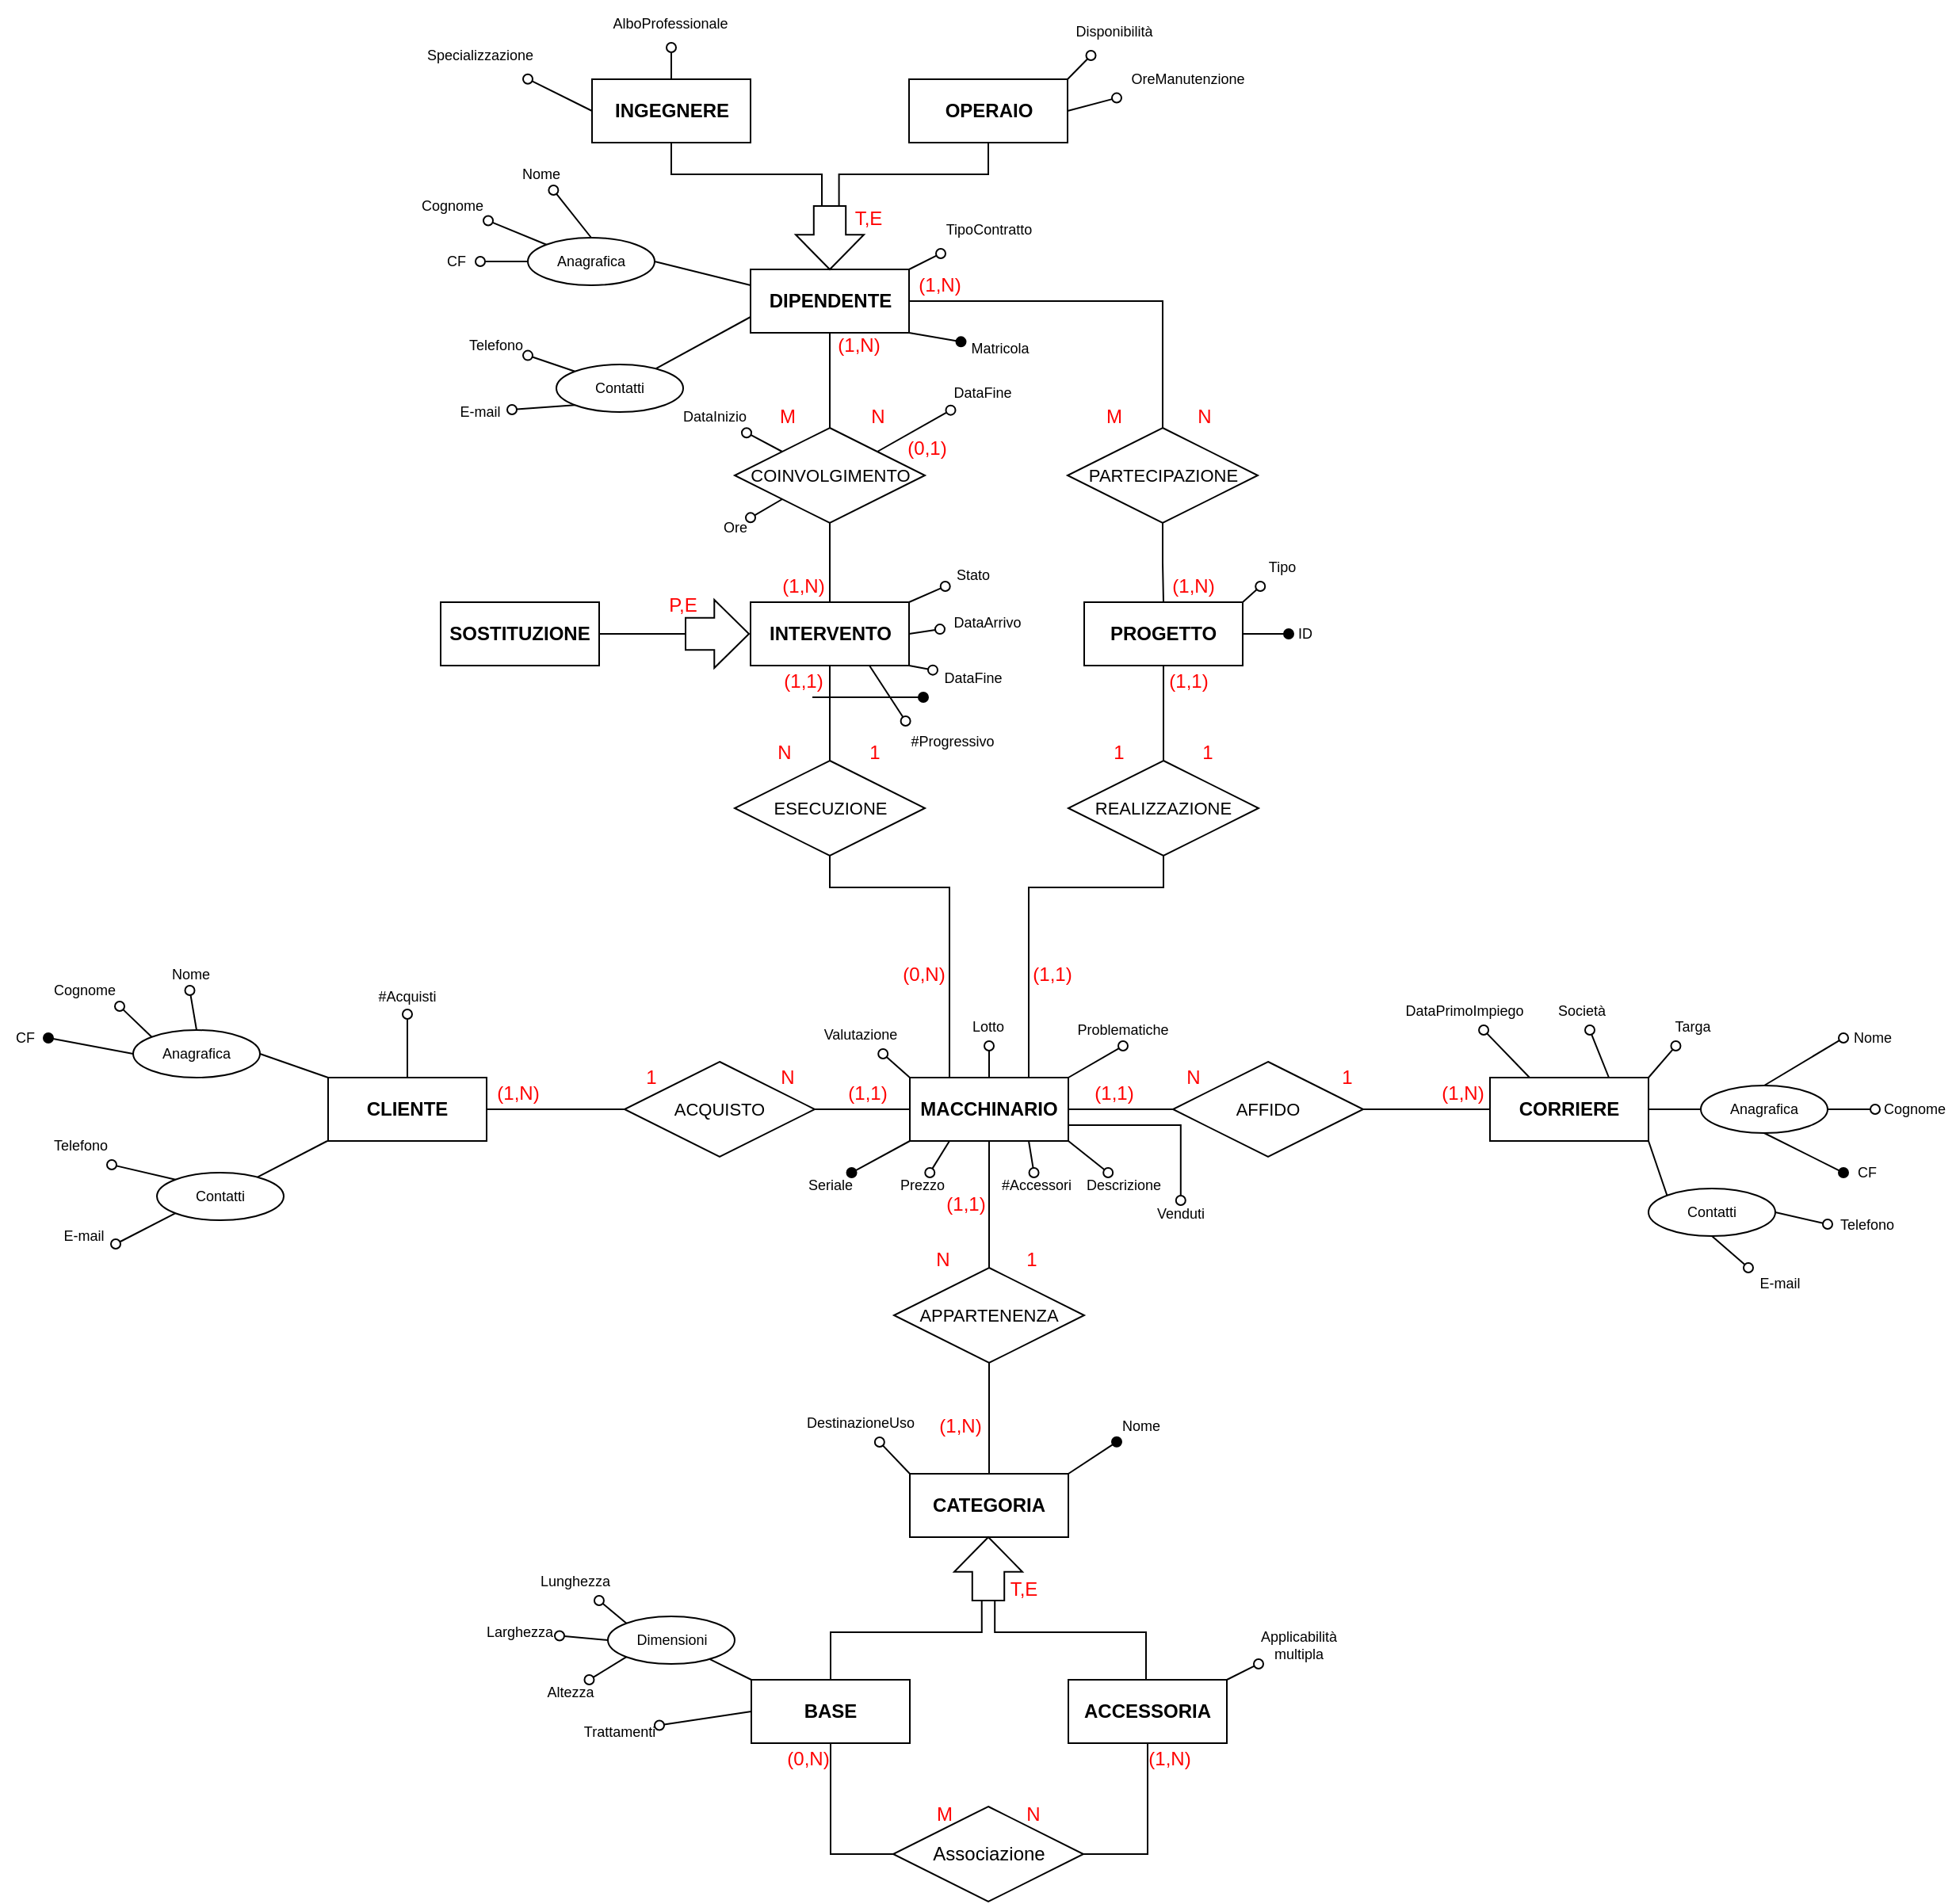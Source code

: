 <mxfile version="15.8.3" type="github"><diagram id="dsJ7s2vMgQMwFVYu8buw" name="Page-1"><mxGraphModel dx="981" dy="526" grid="1" gridSize="10" guides="1" tooltips="1" connect="1" arrows="1" fold="1" page="1" pageScale="1" pageWidth="827" pageHeight="1169" math="0" shadow="0"><root><mxCell id="0"/><mxCell id="1" parent="0"/><mxCell id="uWJtjKGiHwzr4gWqTYHl-3" style="edgeStyle=orthogonalEdgeStyle;rounded=0;orthogonalLoop=1;jettySize=auto;html=1;exitX=1;exitY=0.5;exitDx=0;exitDy=0;entryX=0;entryY=0.5;entryDx=0;entryDy=0;endArrow=none;endFill=0;" parent="1" source="gx2fqg2UMWbFpVax5CwM-1" target="gx2fqg2UMWbFpVax5CwM-11" edge="1"><mxGeometry relative="1" as="geometry"/></mxCell><mxCell id="jzE8oIi-crpwVp-MOxEN-11" style="rounded=0;orthogonalLoop=1;jettySize=auto;html=1;exitX=0.5;exitY=0;exitDx=0;exitDy=0;fontColor=#000000;endArrow=oval;endFill=0;" parent="1" source="gx2fqg2UMWbFpVax5CwM-1" target="jzE8oIi-crpwVp-MOxEN-12" edge="1"><mxGeometry relative="1" as="geometry"><mxPoint x="463.952" y="650" as="targetPoint"/></mxGeometry></mxCell><mxCell id="gx2fqg2UMWbFpVax5CwM-1" value="&lt;b&gt;CLIENTE&lt;/b&gt;" style="whiteSpace=wrap;html=1;align=center;fontColor=#000000;" parent="1" vertex="1"><mxGeometry x="414" y="690" width="100" height="40" as="geometry"/></mxCell><mxCell id="uWJtjKGiHwzr4gWqTYHl-6" style="edgeStyle=orthogonalEdgeStyle;rounded=0;orthogonalLoop=1;jettySize=auto;html=1;exitX=1;exitY=0.5;exitDx=0;exitDy=0;entryX=0;entryY=0.5;entryDx=0;entryDy=0;endArrow=none;endFill=0;" parent="1" source="gx2fqg2UMWbFpVax5CwM-2" target="gx2fqg2UMWbFpVax5CwM-18" edge="1"><mxGeometry relative="1" as="geometry"/></mxCell><mxCell id="uWJtjKGiHwzr4gWqTYHl-18" style="edgeStyle=orthogonalEdgeStyle;rounded=0;orthogonalLoop=1;jettySize=auto;html=1;exitX=0.25;exitY=0;exitDx=0;exitDy=0;entryX=0.5;entryY=1;entryDx=0;entryDy=0;endArrow=none;endFill=0;" parent="1" source="gx2fqg2UMWbFpVax5CwM-2" target="FtTrVJw0tq06EMOVsZJ_-155" edge="1"><mxGeometry relative="1" as="geometry"><Array as="points"><mxPoint x="806" y="570"/><mxPoint x="731" y="570"/></Array></mxGeometry></mxCell><mxCell id="uWJtjKGiHwzr4gWqTYHl-19" style="edgeStyle=orthogonalEdgeStyle;rounded=0;orthogonalLoop=1;jettySize=auto;html=1;exitX=0.75;exitY=0;exitDx=0;exitDy=0;entryX=0.5;entryY=1;entryDx=0;entryDy=0;endArrow=none;endFill=0;" parent="1" source="gx2fqg2UMWbFpVax5CwM-2" target="FtTrVJw0tq06EMOVsZJ_-159" edge="1"><mxGeometry relative="1" as="geometry"><Array as="points"><mxPoint x="856" y="570"/><mxPoint x="941" y="570"/></Array></mxGeometry></mxCell><mxCell id="uWJtjKGiHwzr4gWqTYHl-37" style="rounded=0;orthogonalLoop=1;jettySize=auto;html=1;exitX=1;exitY=0;exitDx=0;exitDy=0;fontSize=11;endArrow=oval;endFill=0;entryX=0.5;entryY=1;entryDx=0;entryDy=0;" parent="1" source="gx2fqg2UMWbFpVax5CwM-2" target="uWJtjKGiHwzr4gWqTYHl-38" edge="1"><mxGeometry relative="1" as="geometry"><mxPoint x="910" y="650" as="targetPoint"/></mxGeometry></mxCell><mxCell id="uWJtjKGiHwzr4gWqTYHl-89" style="edgeStyle=none;rounded=0;orthogonalLoop=1;jettySize=auto;html=1;exitX=0;exitY=0;exitDx=0;exitDy=0;fontSize=9;endArrow=oval;endFill=0;" parent="1" source="gx2fqg2UMWbFpVax5CwM-2" target="uWJtjKGiHwzr4gWqTYHl-90" edge="1"><mxGeometry relative="1" as="geometry"><mxPoint x="760" y="660" as="targetPoint"/></mxGeometry></mxCell><mxCell id="uWJtjKGiHwzr4gWqTYHl-91" style="edgeStyle=none;rounded=0;orthogonalLoop=1;jettySize=auto;html=1;exitX=0;exitY=1;exitDx=0;exitDy=0;fontSize=9;endArrow=oval;endFill=1;" parent="1" source="gx2fqg2UMWbFpVax5CwM-2" target="uWJtjKGiHwzr4gWqTYHl-92" edge="1"><mxGeometry relative="1" as="geometry"><mxPoint x="750" y="730" as="targetPoint"/></mxGeometry></mxCell><mxCell id="uWJtjKGiHwzr4gWqTYHl-93" style="edgeStyle=none;rounded=0;orthogonalLoop=1;jettySize=auto;html=1;exitX=0.25;exitY=1;exitDx=0;exitDy=0;fontSize=9;endArrow=oval;endFill=0;" parent="1" source="gx2fqg2UMWbFpVax5CwM-2" target="uWJtjKGiHwzr4gWqTYHl-94" edge="1"><mxGeometry relative="1" as="geometry"><mxPoint x="770" y="760" as="targetPoint"/></mxGeometry></mxCell><mxCell id="uWJtjKGiHwzr4gWqTYHl-95" style="edgeStyle=none;rounded=0;orthogonalLoop=1;jettySize=auto;html=1;exitX=0.75;exitY=1;exitDx=0;exitDy=0;fontSize=9;endArrow=oval;endFill=0;" parent="1" source="gx2fqg2UMWbFpVax5CwM-2" target="uWJtjKGiHwzr4gWqTYHl-96" edge="1"><mxGeometry relative="1" as="geometry"><mxPoint x="880" y="760" as="targetPoint"/></mxGeometry></mxCell><mxCell id="uWJtjKGiHwzr4gWqTYHl-97" style="edgeStyle=none;rounded=0;orthogonalLoop=1;jettySize=auto;html=1;exitX=1;exitY=1;exitDx=0;exitDy=0;fontSize=9;endArrow=oval;endFill=0;" parent="1" source="gx2fqg2UMWbFpVax5CwM-2" target="uWJtjKGiHwzr4gWqTYHl-98" edge="1"><mxGeometry relative="1" as="geometry"><mxPoint x="910" y="750" as="targetPoint"/></mxGeometry></mxCell><mxCell id="uWJtjKGiHwzr4gWqTYHl-115" style="edgeStyle=none;rounded=0;orthogonalLoop=1;jettySize=auto;html=1;exitX=0.5;exitY=0;exitDx=0;exitDy=0;fontSize=9;endArrow=oval;endFill=0;" parent="1" source="gx2fqg2UMWbFpVax5CwM-2" target="uWJtjKGiHwzr4gWqTYHl-116" edge="1"><mxGeometry relative="1" as="geometry"><mxPoint x="831.111" y="660" as="targetPoint"/></mxGeometry></mxCell><mxCell id="L8EaPlabEkE5flBV4axa-15" style="edgeStyle=orthogonalEdgeStyle;rounded=0;orthogonalLoop=1;jettySize=auto;html=1;exitX=1;exitY=0.75;exitDx=0;exitDy=0;endArrow=oval;endFill=0;" edge="1" parent="1" source="gx2fqg2UMWbFpVax5CwM-2" target="L8EaPlabEkE5flBV4axa-17"><mxGeometry relative="1" as="geometry"><mxPoint x="950" y="770" as="targetPoint"/></mxGeometry></mxCell><mxCell id="gx2fqg2UMWbFpVax5CwM-2" value="&lt;b&gt;MACCHINARIO&lt;/b&gt;" style="whiteSpace=wrap;html=1;align=center;" parent="1" vertex="1"><mxGeometry x="781" y="690" width="100" height="40" as="geometry"/></mxCell><mxCell id="uWJtjKGiHwzr4gWqTYHl-8" style="edgeStyle=orthogonalEdgeStyle;rounded=0;orthogonalLoop=1;jettySize=auto;html=1;exitX=0.5;exitY=0;exitDx=0;exitDy=0;entryX=0.5;entryY=1;entryDx=0;entryDy=0;endArrow=none;endFill=0;" parent="1" source="gx2fqg2UMWbFpVax5CwM-3" target="gx2fqg2UMWbFpVax5CwM-14" edge="1"><mxGeometry relative="1" as="geometry"/></mxCell><mxCell id="uWJtjKGiHwzr4gWqTYHl-99" style="edgeStyle=none;rounded=0;orthogonalLoop=1;jettySize=auto;html=1;exitX=1;exitY=0;exitDx=0;exitDy=0;fontSize=9;endArrow=oval;endFill=1;" parent="1" source="gx2fqg2UMWbFpVax5CwM-3" target="uWJtjKGiHwzr4gWqTYHl-100" edge="1"><mxGeometry relative="1" as="geometry"><mxPoint x="910" y="910" as="targetPoint"/></mxGeometry></mxCell><mxCell id="uWJtjKGiHwzr4gWqTYHl-101" style="edgeStyle=none;rounded=0;orthogonalLoop=1;jettySize=auto;html=1;exitX=0;exitY=0;exitDx=0;exitDy=0;fontSize=9;endArrow=oval;endFill=0;" parent="1" source="gx2fqg2UMWbFpVax5CwM-3" target="uWJtjKGiHwzr4gWqTYHl-102" edge="1"><mxGeometry relative="1" as="geometry"><mxPoint x="760" y="920" as="targetPoint"/></mxGeometry></mxCell><mxCell id="gx2fqg2UMWbFpVax5CwM-3" value="&lt;b&gt;CATEGORIA&lt;/b&gt;" style="whiteSpace=wrap;html=1;align=center;" parent="1" vertex="1"><mxGeometry x="781" y="940" width="100" height="40" as="geometry"/></mxCell><mxCell id="uWJtjKGiHwzr4gWqTYHl-85" style="edgeStyle=none;rounded=0;orthogonalLoop=1;jettySize=auto;html=1;exitX=1;exitY=0;exitDx=0;exitDy=0;fontSize=9;endArrow=oval;endFill=0;" parent="1" source="gx2fqg2UMWbFpVax5CwM-5" target="uWJtjKGiHwzr4gWqTYHl-86" edge="1"><mxGeometry relative="1" as="geometry"><mxPoint x="1020" y="380.0" as="targetPoint"/></mxGeometry></mxCell><mxCell id="uWJtjKGiHwzr4gWqTYHl-87" style="edgeStyle=none;rounded=0;orthogonalLoop=1;jettySize=auto;html=1;exitX=1;exitY=0.5;exitDx=0;exitDy=0;fontSize=9;endArrow=oval;endFill=1;" parent="1" source="gx2fqg2UMWbFpVax5CwM-5" target="uWJtjKGiHwzr4gWqTYHl-88" edge="1"><mxGeometry relative="1" as="geometry"><mxPoint x="1020" y="409.944" as="targetPoint"/></mxGeometry></mxCell><mxCell id="gx2fqg2UMWbFpVax5CwM-5" value="&lt;b&gt;PROGETTO&lt;/b&gt;" style="whiteSpace=wrap;html=1;align=center;" parent="1" vertex="1"><mxGeometry x="891" y="390" width="100" height="40" as="geometry"/></mxCell><mxCell id="uWJtjKGiHwzr4gWqTYHl-26" style="edgeStyle=orthogonalEdgeStyle;rounded=0;orthogonalLoop=1;jettySize=auto;html=1;exitX=0.5;exitY=1;exitDx=0;exitDy=0;entryX=0.5;entryY=0;entryDx=0;entryDy=0;endArrow=none;endFill=0;" parent="1" source="gx2fqg2UMWbFpVax5CwM-6" target="FtTrVJw0tq06EMOVsZJ_-156" edge="1"><mxGeometry relative="1" as="geometry"/></mxCell><mxCell id="uWJtjKGiHwzr4gWqTYHl-31" style="edgeStyle=orthogonalEdgeStyle;rounded=0;orthogonalLoop=1;jettySize=auto;html=1;exitX=1;exitY=0.5;exitDx=0;exitDy=0;endArrow=none;endFill=0;" parent="1" source="gx2fqg2UMWbFpVax5CwM-6" target="gx2fqg2UMWbFpVax5CwM-17" edge="1"><mxGeometry relative="1" as="geometry"/></mxCell><mxCell id="uWJtjKGiHwzr4gWqTYHl-49" style="edgeStyle=none;rounded=0;orthogonalLoop=1;jettySize=auto;html=1;exitX=0;exitY=0.25;exitDx=0;exitDy=0;fontSize=9;endArrow=none;endFill=0;entryX=1;entryY=0.5;entryDx=0;entryDy=0;" parent="1" source="gx2fqg2UMWbFpVax5CwM-6" target="uWJtjKGiHwzr4gWqTYHl-51" edge="1"><mxGeometry relative="1" as="geometry"><mxPoint x="670" y="189.944" as="targetPoint"/></mxGeometry></mxCell><mxCell id="uWJtjKGiHwzr4gWqTYHl-54" style="edgeStyle=none;rounded=0;orthogonalLoop=1;jettySize=auto;html=1;exitX=0;exitY=0.75;exitDx=0;exitDy=0;fontSize=9;endArrow=none;endFill=0;" parent="1" source="gx2fqg2UMWbFpVax5CwM-6" target="uWJtjKGiHwzr4gWqTYHl-55" edge="1"><mxGeometry relative="1" as="geometry"><mxPoint x="620" y="220" as="targetPoint"/></mxGeometry></mxCell><mxCell id="uWJtjKGiHwzr4gWqTYHl-66" style="edgeStyle=none;rounded=0;orthogonalLoop=1;jettySize=auto;html=1;exitX=1;exitY=0;exitDx=0;exitDy=0;fontSize=9;endArrow=oval;endFill=0;" parent="1" source="gx2fqg2UMWbFpVax5CwM-6" target="uWJtjKGiHwzr4gWqTYHl-67" edge="1"><mxGeometry relative="1" as="geometry"><mxPoint x="810" y="160" as="targetPoint"/></mxGeometry></mxCell><mxCell id="rHscnQnr_pqCsqy7i4I7-1" style="rounded=0;orthogonalLoop=1;jettySize=auto;html=1;exitX=1;exitY=1;exitDx=0;exitDy=0;endArrow=oval;endFill=1;" parent="1" source="gx2fqg2UMWbFpVax5CwM-6" edge="1"><mxGeometry relative="1" as="geometry"><mxPoint x="770.75" y="215" as="targetPoint"/></mxGeometry></mxCell><mxCell id="rHscnQnr_pqCsqy7i4I7-5" style="rounded=0;sketch=0;orthogonalLoop=1;jettySize=auto;html=1;exitX=1;exitY=1;exitDx=0;exitDy=0;fontSize=9;endArrow=oval;endFill=1;" parent="1" source="gx2fqg2UMWbFpVax5CwM-6" target="rHscnQnr_pqCsqy7i4I7-6" edge="1"><mxGeometry relative="1" as="geometry"><mxPoint x="800" y="230" as="targetPoint"/></mxGeometry></mxCell><mxCell id="gx2fqg2UMWbFpVax5CwM-6" value="&lt;b&gt;DIPENDENTE&lt;/b&gt;" style="whiteSpace=wrap;html=1;align=center;" parent="1" vertex="1"><mxGeometry x="680.5" y="180" width="100" height="40" as="geometry"/></mxCell><mxCell id="uWJtjKGiHwzr4gWqTYHl-28" style="edgeStyle=orthogonalEdgeStyle;rounded=0;orthogonalLoop=1;jettySize=auto;html=1;exitX=0.5;exitY=1;exitDx=0;exitDy=0;entryX=0.015;entryY=0.616;entryDx=0;entryDy=0;entryPerimeter=0;endArrow=none;endFill=0;" parent="1" source="gx2fqg2UMWbFpVax5CwM-7" target="uWJtjKGiHwzr4gWqTYHl-27" edge="1"><mxGeometry relative="1" as="geometry"/></mxCell><mxCell id="uWJtjKGiHwzr4gWqTYHl-45" style="edgeStyle=none;rounded=0;orthogonalLoop=1;jettySize=auto;html=1;exitX=0.5;exitY=0;exitDx=0;exitDy=0;fontSize=9;endArrow=oval;endFill=0;" parent="1" source="gx2fqg2UMWbFpVax5CwM-7" target="uWJtjKGiHwzr4gWqTYHl-46" edge="1"><mxGeometry relative="1" as="geometry"><mxPoint x="630.556" y="40" as="targetPoint"/></mxGeometry></mxCell><mxCell id="uWJtjKGiHwzr4gWqTYHl-47" style="edgeStyle=none;rounded=0;orthogonalLoop=1;jettySize=auto;html=1;exitX=0;exitY=0.5;exitDx=0;exitDy=0;fontSize=9;endArrow=oval;endFill=0;" parent="1" source="gx2fqg2UMWbFpVax5CwM-7" target="uWJtjKGiHwzr4gWqTYHl-48" edge="1"><mxGeometry relative="1" as="geometry"><mxPoint x="540" y="60" as="targetPoint"/></mxGeometry></mxCell><mxCell id="gx2fqg2UMWbFpVax5CwM-7" value="&lt;b&gt;INGEGNERE&lt;/b&gt;" style="whiteSpace=wrap;html=1;align=center;" parent="1" vertex="1"><mxGeometry x="580.5" y="60" width="100" height="40" as="geometry"/></mxCell><mxCell id="uWJtjKGiHwzr4gWqTYHl-29" style="edgeStyle=orthogonalEdgeStyle;rounded=0;orthogonalLoop=1;jettySize=auto;html=1;exitX=0.5;exitY=1;exitDx=0;exitDy=0;entryX=0.005;entryY=0.365;entryDx=0;entryDy=0;entryPerimeter=0;endArrow=none;endFill=0;" parent="1" source="gx2fqg2UMWbFpVax5CwM-8" target="uWJtjKGiHwzr4gWqTYHl-27" edge="1"><mxGeometry relative="1" as="geometry"/></mxCell><mxCell id="uWJtjKGiHwzr4gWqTYHl-39" style="edgeStyle=none;rounded=0;orthogonalLoop=1;jettySize=auto;html=1;exitX=1;exitY=0;exitDx=0;exitDy=0;fontSize=9;endArrow=oval;endFill=0;" parent="1" source="gx2fqg2UMWbFpVax5CwM-8" target="uWJtjKGiHwzr4gWqTYHl-40" edge="1"><mxGeometry relative="1" as="geometry"><mxPoint x="910" y="30" as="targetPoint"/></mxGeometry></mxCell><mxCell id="uWJtjKGiHwzr4gWqTYHl-41" style="edgeStyle=none;rounded=0;orthogonalLoop=1;jettySize=auto;html=1;exitX=1;exitY=0.5;exitDx=0;exitDy=0;fontSize=9;endArrow=oval;endFill=0;" parent="1" source="gx2fqg2UMWbFpVax5CwM-8" target="uWJtjKGiHwzr4gWqTYHl-44" edge="1"><mxGeometry relative="1" as="geometry"><mxPoint x="930" y="80" as="targetPoint"/></mxGeometry></mxCell><mxCell id="gx2fqg2UMWbFpVax5CwM-8" value="&lt;b&gt;OPERAIO&lt;/b&gt;" style="whiteSpace=wrap;html=1;align=center;" parent="1" vertex="1"><mxGeometry x="780.5" y="60" width="100" height="40" as="geometry"/></mxCell><mxCell id="uWJtjKGiHwzr4gWqTYHl-77" style="edgeStyle=none;rounded=0;orthogonalLoop=1;jettySize=auto;html=1;exitX=0.75;exitY=1;exitDx=0;exitDy=0;fontSize=9;endArrow=oval;endFill=0;entryX=0;entryY=0;entryDx=0;entryDy=0;" parent="1" source="gx2fqg2UMWbFpVax5CwM-9" target="uWJtjKGiHwzr4gWqTYHl-78" edge="1"><mxGeometry relative="1" as="geometry"><mxPoint x="770" y="460" as="targetPoint"/></mxGeometry></mxCell><mxCell id="uWJtjKGiHwzr4gWqTYHl-79" style="edgeStyle=none;rounded=0;orthogonalLoop=1;jettySize=auto;html=1;exitX=1;exitY=0;exitDx=0;exitDy=0;fontSize=9;endArrow=oval;endFill=0;" parent="1" source="gx2fqg2UMWbFpVax5CwM-9" target="uWJtjKGiHwzr4gWqTYHl-80" edge="1"><mxGeometry relative="1" as="geometry"><mxPoint x="820" y="380.0" as="targetPoint"/></mxGeometry></mxCell><mxCell id="uWJtjKGiHwzr4gWqTYHl-81" style="edgeStyle=none;rounded=0;orthogonalLoop=1;jettySize=auto;html=1;exitX=1;exitY=0.5;exitDx=0;exitDy=0;fontSize=9;endArrow=oval;endFill=0;" parent="1" source="gx2fqg2UMWbFpVax5CwM-9" target="uWJtjKGiHwzr4gWqTYHl-82" edge="1"><mxGeometry relative="1" as="geometry"><mxPoint x="800" y="409.944" as="targetPoint"/></mxGeometry></mxCell><mxCell id="uWJtjKGiHwzr4gWqTYHl-83" style="edgeStyle=none;rounded=0;orthogonalLoop=1;jettySize=auto;html=1;exitX=1;exitY=1;exitDx=0;exitDy=0;fontSize=9;endArrow=oval;endFill=0;" parent="1" source="gx2fqg2UMWbFpVax5CwM-9" target="uWJtjKGiHwzr4gWqTYHl-84" edge="1"><mxGeometry relative="1" as="geometry"><mxPoint x="800" y="440.0" as="targetPoint"/></mxGeometry></mxCell><mxCell id="gx2fqg2UMWbFpVax5CwM-9" value="&lt;b&gt;INTERVENTO&lt;/b&gt;" style="whiteSpace=wrap;html=1;align=center;" parent="1" vertex="1"><mxGeometry x="680.5" y="390" width="100" height="40" as="geometry"/></mxCell><mxCell id="jzE8oIi-crpwVp-MOxEN-13" style="edgeStyle=none;rounded=0;orthogonalLoop=1;jettySize=auto;html=1;exitX=0.25;exitY=0;exitDx=0;exitDy=0;fontSize=9;fontColor=#000000;endArrow=oval;endFill=0;" parent="1" source="gx2fqg2UMWbFpVax5CwM-10" target="jzE8oIi-crpwVp-MOxEN-31" edge="1"><mxGeometry relative="1" as="geometry"><mxPoint x="1171.944" y="650" as="targetPoint"/></mxGeometry></mxCell><mxCell id="jzE8oIi-crpwVp-MOxEN-14" style="edgeStyle=none;rounded=0;orthogonalLoop=1;jettySize=auto;html=1;exitX=0.75;exitY=0;exitDx=0;exitDy=0;fontSize=9;fontColor=#000000;endArrow=oval;endFill=0;" parent="1" source="gx2fqg2UMWbFpVax5CwM-10" target="jzE8oIi-crpwVp-MOxEN-32" edge="1"><mxGeometry relative="1" as="geometry"><mxPoint x="1240" y="660" as="targetPoint"/></mxGeometry></mxCell><mxCell id="jzE8oIi-crpwVp-MOxEN-15" style="edgeStyle=none;rounded=0;orthogonalLoop=1;jettySize=auto;html=1;exitX=1;exitY=0;exitDx=0;exitDy=0;fontSize=9;fontColor=#000000;endArrow=oval;endFill=0;" parent="1" source="gx2fqg2UMWbFpVax5CwM-10" target="jzE8oIi-crpwVp-MOxEN-33" edge="1"><mxGeometry relative="1" as="geometry"><mxPoint x="1280" y="670" as="targetPoint"/></mxGeometry></mxCell><mxCell id="gx2fqg2UMWbFpVax5CwM-10" value="&lt;b&gt;CORRIERE&lt;/b&gt;" style="whiteSpace=wrap;html=1;align=center;fontColor=#000000;" parent="1" vertex="1"><mxGeometry x="1147" y="690" width="100" height="40" as="geometry"/></mxCell><mxCell id="uWJtjKGiHwzr4gWqTYHl-4" style="edgeStyle=orthogonalEdgeStyle;rounded=0;orthogonalLoop=1;jettySize=auto;html=1;exitX=1;exitY=0.5;exitDx=0;exitDy=0;endArrow=none;endFill=0;" parent="1" source="gx2fqg2UMWbFpVax5CwM-11" target="gx2fqg2UMWbFpVax5CwM-2" edge="1"><mxGeometry relative="1" as="geometry"/></mxCell><mxCell id="gx2fqg2UMWbFpVax5CwM-11" value="&lt;font style=&quot;font-size: 11px&quot;&gt;ACQUISTO&lt;/font&gt;" style="shape=rhombus;perimeter=rhombusPerimeter;whiteSpace=wrap;html=1;align=center;" parent="1" vertex="1"><mxGeometry x="601" y="680" width="120" height="60" as="geometry"/></mxCell><mxCell id="uWJtjKGiHwzr4gWqTYHl-5" style="edgeStyle=orthogonalEdgeStyle;rounded=0;orthogonalLoop=1;jettySize=auto;html=1;exitX=0.5;exitY=0;exitDx=0;exitDy=0;entryX=0.5;entryY=1;entryDx=0;entryDy=0;endArrow=none;endFill=0;" parent="1" source="gx2fqg2UMWbFpVax5CwM-14" target="gx2fqg2UMWbFpVax5CwM-2" edge="1"><mxGeometry relative="1" as="geometry"/></mxCell><mxCell id="gx2fqg2UMWbFpVax5CwM-14" value="&lt;font style=&quot;font-size: 11px&quot;&gt;APPARTENENZA&lt;/font&gt;" style="shape=rhombus;perimeter=rhombusPerimeter;whiteSpace=wrap;html=1;align=center;" parent="1" vertex="1"><mxGeometry x="771" y="810" width="120" height="60" as="geometry"/></mxCell><mxCell id="uWJtjKGiHwzr4gWqTYHl-30" style="edgeStyle=orthogonalEdgeStyle;rounded=0;orthogonalLoop=1;jettySize=auto;html=1;exitX=0.5;exitY=1;exitDx=0;exitDy=0;entryX=0.5;entryY=0;entryDx=0;entryDy=0;endArrow=none;endFill=0;" parent="1" source="gx2fqg2UMWbFpVax5CwM-17" target="gx2fqg2UMWbFpVax5CwM-5" edge="1"><mxGeometry relative="1" as="geometry"/></mxCell><mxCell id="gx2fqg2UMWbFpVax5CwM-17" value="&lt;font style=&quot;font-size: 11px&quot;&gt;PARTECIPAZIONE&lt;/font&gt;" style="shape=rhombus;perimeter=rhombusPerimeter;whiteSpace=wrap;html=1;align=center;" parent="1" vertex="1"><mxGeometry x="880.5" y="280" width="120" height="60" as="geometry"/></mxCell><mxCell id="uWJtjKGiHwzr4gWqTYHl-7" style="edgeStyle=orthogonalEdgeStyle;rounded=0;orthogonalLoop=1;jettySize=auto;html=1;exitX=1;exitY=0.5;exitDx=0;exitDy=0;entryX=0;entryY=0.5;entryDx=0;entryDy=0;endArrow=none;endFill=0;fontColor=#000000;" parent="1" source="gx2fqg2UMWbFpVax5CwM-18" target="gx2fqg2UMWbFpVax5CwM-10" edge="1"><mxGeometry relative="1" as="geometry"/></mxCell><mxCell id="gx2fqg2UMWbFpVax5CwM-18" value="&lt;font style=&quot;font-size: 11px&quot;&gt;AFFIDO&lt;/font&gt;" style="shape=rhombus;perimeter=rhombusPerimeter;whiteSpace=wrap;html=1;align=center;" parent="1" vertex="1"><mxGeometry x="947" y="680" width="120" height="60" as="geometry"/></mxCell><mxCell id="uWJtjKGiHwzr4gWqTYHl-20" style="edgeStyle=orthogonalEdgeStyle;rounded=0;orthogonalLoop=1;jettySize=auto;html=1;exitX=0.5;exitY=0;exitDx=0;exitDy=0;entryX=0.5;entryY=1;entryDx=0;entryDy=0;endArrow=none;endFill=0;" parent="1" source="FtTrVJw0tq06EMOVsZJ_-155" target="gx2fqg2UMWbFpVax5CwM-9" edge="1"><mxGeometry relative="1" as="geometry"/></mxCell><mxCell id="FtTrVJw0tq06EMOVsZJ_-155" value="&lt;font style=&quot;font-size: 11px&quot;&gt;ESECUZIONE&lt;/font&gt;" style="shape=rhombus;perimeter=rhombusPerimeter;whiteSpace=wrap;html=1;align=center;" parent="1" vertex="1"><mxGeometry x="670.5" y="490" width="120" height="60" as="geometry"/></mxCell><mxCell id="uWJtjKGiHwzr4gWqTYHl-25" style="edgeStyle=orthogonalEdgeStyle;rounded=0;orthogonalLoop=1;jettySize=auto;html=1;exitX=0.5;exitY=1;exitDx=0;exitDy=0;entryX=0.5;entryY=0;entryDx=0;entryDy=0;endArrow=none;endFill=0;" parent="1" source="FtTrVJw0tq06EMOVsZJ_-156" target="gx2fqg2UMWbFpVax5CwM-9" edge="1"><mxGeometry relative="1" as="geometry"/></mxCell><mxCell id="uWJtjKGiHwzr4gWqTYHl-71" style="edgeStyle=none;rounded=0;orthogonalLoop=1;jettySize=auto;html=1;exitX=0;exitY=0;exitDx=0;exitDy=0;fontSize=9;endArrow=oval;endFill=0;" parent="1" source="FtTrVJw0tq06EMOVsZJ_-156" target="uWJtjKGiHwzr4gWqTYHl-72" edge="1"><mxGeometry relative="1" as="geometry"><mxPoint x="690" y="270" as="targetPoint"/></mxGeometry></mxCell><mxCell id="uWJtjKGiHwzr4gWqTYHl-73" style="edgeStyle=none;rounded=0;orthogonalLoop=1;jettySize=auto;html=1;exitX=1;exitY=0;exitDx=0;exitDy=0;fontSize=9;endArrow=oval;endFill=0;" parent="1" source="FtTrVJw0tq06EMOVsZJ_-156" target="uWJtjKGiHwzr4gWqTYHl-74" edge="1"><mxGeometry relative="1" as="geometry"><mxPoint x="770" y="270" as="targetPoint"/></mxGeometry></mxCell><mxCell id="uWJtjKGiHwzr4gWqTYHl-75" style="edgeStyle=none;rounded=0;orthogonalLoop=1;jettySize=auto;html=1;exitX=0;exitY=1;exitDx=0;exitDy=0;fontSize=9;endArrow=oval;endFill=0;" parent="1" source="FtTrVJw0tq06EMOVsZJ_-156" target="uWJtjKGiHwzr4gWqTYHl-76" edge="1"><mxGeometry relative="1" as="geometry"><mxPoint x="680" y="350" as="targetPoint"/></mxGeometry></mxCell><mxCell id="FtTrVJw0tq06EMOVsZJ_-156" value="&lt;font style=&quot;font-size: 11px&quot;&gt;COINVOLGIMENTO&lt;/font&gt;" style="shape=rhombus;perimeter=rhombusPerimeter;whiteSpace=wrap;html=1;align=center;" parent="1" vertex="1"><mxGeometry x="670.5" y="280" width="120" height="60" as="geometry"/></mxCell><mxCell id="L8EaPlabEkE5flBV4axa-14" style="edgeStyle=orthogonalEdgeStyle;rounded=0;orthogonalLoop=1;jettySize=auto;html=1;exitX=1;exitY=0.5;exitDx=0;exitDy=0;entryX=0;entryY=0.5;entryDx=0;entryDy=0;entryPerimeter=0;endArrow=none;endFill=0;" edge="1" parent="1" source="FtTrVJw0tq06EMOVsZJ_-158" target="uWJtjKGiHwzr4gWqTYHl-22"><mxGeometry relative="1" as="geometry"/></mxCell><mxCell id="FtTrVJw0tq06EMOVsZJ_-158" value="&lt;b&gt;SOSTITUZIONE&lt;/b&gt;" style="whiteSpace=wrap;html=1;align=center;" parent="1" vertex="1"><mxGeometry x="485" y="390.01" width="100" height="40" as="geometry"/></mxCell><mxCell id="uWJtjKGiHwzr4gWqTYHl-21" style="edgeStyle=orthogonalEdgeStyle;rounded=0;orthogonalLoop=1;jettySize=auto;html=1;exitX=0.5;exitY=0;exitDx=0;exitDy=0;entryX=0.5;entryY=1;entryDx=0;entryDy=0;endArrow=none;endFill=0;" parent="1" source="FtTrVJw0tq06EMOVsZJ_-159" target="gx2fqg2UMWbFpVax5CwM-5" edge="1"><mxGeometry relative="1" as="geometry"/></mxCell><mxCell id="FtTrVJw0tq06EMOVsZJ_-159" value="&lt;font style=&quot;font-size: 11px&quot;&gt;REALIZZAZIONE&lt;/font&gt;" style="shape=rhombus;perimeter=rhombusPerimeter;whiteSpace=wrap;html=1;align=center;" parent="1" vertex="1"><mxGeometry x="881" y="490" width="120" height="60" as="geometry"/></mxCell><mxCell id="uWJtjKGiHwzr4gWqTYHl-32" style="edgeStyle=orthogonalEdgeStyle;rounded=0;orthogonalLoop=1;jettySize=auto;html=1;exitX=0.5;exitY=0;exitDx=0;exitDy=0;entryX=-0.003;entryY=0.404;entryDx=0;entryDy=0;entryPerimeter=0;endArrow=none;endFill=0;" parent="1" edge="1"><mxGeometry relative="1" as="geometry"><mxPoint x="731" y="1070" as="sourcePoint"/><mxPoint x="826.372" y="1020.12" as="targetPoint"/><Array as="points"><mxPoint x="731" y="1040"/><mxPoint x="826" y="1040"/></Array></mxGeometry></mxCell><mxCell id="uWJtjKGiHwzr4gWqTYHl-103" style="edgeStyle=none;rounded=0;orthogonalLoop=1;jettySize=auto;html=1;exitX=0;exitY=0;exitDx=0;exitDy=0;fontSize=9;endArrow=none;endFill=0;" parent="1" source="FtTrVJw0tq06EMOVsZJ_-160" target="uWJtjKGiHwzr4gWqTYHl-104" edge="1"><mxGeometry relative="1" as="geometry"><mxPoint x="650" y="1050" as="targetPoint"/></mxGeometry></mxCell><mxCell id="uWJtjKGiHwzr4gWqTYHl-111" style="edgeStyle=none;rounded=0;orthogonalLoop=1;jettySize=auto;html=1;exitX=0;exitY=0.5;exitDx=0;exitDy=0;fontSize=9;endArrow=oval;endFill=0;" parent="1" source="FtTrVJw0tq06EMOVsZJ_-160" target="uWJtjKGiHwzr4gWqTYHl-112" edge="1"><mxGeometry relative="1" as="geometry"><mxPoint x="630" y="1110" as="targetPoint"/></mxGeometry></mxCell><mxCell id="L8EaPlabEkE5flBV4axa-6" style="edgeStyle=orthogonalEdgeStyle;rounded=0;orthogonalLoop=1;jettySize=auto;html=1;exitX=0.5;exitY=1;exitDx=0;exitDy=0;endArrow=none;endFill=0;entryX=0;entryY=0.5;entryDx=0;entryDy=0;" edge="1" parent="1" source="FtTrVJw0tq06EMOVsZJ_-160" target="L8EaPlabEkE5flBV4axa-4"><mxGeometry relative="1" as="geometry"><mxPoint x="731.286" y="1190" as="targetPoint"/></mxGeometry></mxCell><mxCell id="FtTrVJw0tq06EMOVsZJ_-160" value="&lt;b&gt;BASE&lt;/b&gt;" style="whiteSpace=wrap;html=1;align=center;" parent="1" vertex="1"><mxGeometry x="681" y="1070" width="100" height="40" as="geometry"/></mxCell><mxCell id="uWJtjKGiHwzr4gWqTYHl-33" style="edgeStyle=orthogonalEdgeStyle;rounded=0;orthogonalLoop=1;jettySize=auto;html=1;exitX=0.5;exitY=0;exitDx=0;exitDy=0;entryX=0.022;entryY=0.619;entryDx=0;entryDy=0;entryPerimeter=0;endArrow=none;endFill=0;" parent="1" edge="1"><mxGeometry relative="1" as="geometry"><mxPoint x="930" y="1070" as="sourcePoint"/><mxPoint x="834.617" y="1019.12" as="targetPoint"/><Array as="points"><mxPoint x="930" y="1040"/><mxPoint x="835" y="1040"/></Array></mxGeometry></mxCell><mxCell id="uWJtjKGiHwzr4gWqTYHl-113" style="edgeStyle=none;rounded=0;orthogonalLoop=1;jettySize=auto;html=1;exitX=1;exitY=0;exitDx=0;exitDy=0;fontSize=9;endArrow=oval;endFill=0;" parent="1" source="FtTrVJw0tq06EMOVsZJ_-161" target="uWJtjKGiHwzr4gWqTYHl-114" edge="1"><mxGeometry relative="1" as="geometry"><mxPoint x="1010" y="1050" as="targetPoint"/></mxGeometry></mxCell><mxCell id="FtTrVJw0tq06EMOVsZJ_-161" value="&lt;b&gt;ACCESSORIA&lt;/b&gt;" style="whiteSpace=wrap;html=1;align=center;" parent="1" vertex="1"><mxGeometry x="881" y="1070" width="100" height="40" as="geometry"/></mxCell><mxCell id="uWJtjKGiHwzr4gWqTYHl-10" value="" style="html=1;shadow=0;dashed=0;align=center;verticalAlign=middle;shape=mxgraph.arrows2.arrow;dy=0.53;dx=21.86;direction=north;notch=0;gradientColor=#ffffff;" parent="1" vertex="1"><mxGeometry x="809" y="980" width="43" height="40" as="geometry"/></mxCell><mxCell id="uWJtjKGiHwzr4gWqTYHl-22" value="" style="html=1;shadow=0;dashed=0;align=center;verticalAlign=middle;shape=mxgraph.arrows2.arrow;dy=0.53;dx=21.86;direction=north;notch=0;rotation=90;gradientColor=#FFFFFF;sketch=0;strokeOpacity=100;" parent="1" vertex="1"><mxGeometry x="638" y="390" width="43" height="40" as="geometry"/></mxCell><mxCell id="uWJtjKGiHwzr4gWqTYHl-27" value="" style="html=1;shadow=0;dashed=0;align=center;verticalAlign=middle;shape=mxgraph.arrows2.arrow;dy=0.53;dx=21.86;direction=north;notch=0;gradientColor=#ffffff;rotation=-180;" parent="1" vertex="1"><mxGeometry x="709" y="140" width="43" height="40" as="geometry"/></mxCell><mxCell id="uWJtjKGiHwzr4gWqTYHl-38" value="Problematiche" style="text;html=1;strokeColor=none;fillColor=none;align=center;verticalAlign=middle;whiteSpace=wrap;rounded=0;fontSize=9;" parent="1" vertex="1"><mxGeometry x="890" y="650" width="51" height="20" as="geometry"/></mxCell><mxCell id="uWJtjKGiHwzr4gWqTYHl-40" value="Disponibilità" style="text;html=1;strokeColor=none;fillColor=none;align=center;verticalAlign=middle;whiteSpace=wrap;rounded=0;fontSize=9;" parent="1" vertex="1"><mxGeometry x="880" y="15" width="60" height="30" as="geometry"/></mxCell><mxCell id="uWJtjKGiHwzr4gWqTYHl-44" value="OreManutenzione" style="text;html=1;strokeColor=none;fillColor=none;align=center;verticalAlign=middle;whiteSpace=wrap;rounded=0;fontSize=9;" parent="1" vertex="1"><mxGeometry x="911.5" y="45" width="89" height="30" as="geometry"/></mxCell><mxCell id="uWJtjKGiHwzr4gWqTYHl-46" value="AlboProfessionale" style="text;html=1;strokeColor=none;fillColor=none;align=center;verticalAlign=middle;whiteSpace=wrap;rounded=0;fontSize=9;" parent="1" vertex="1"><mxGeometry x="600.496" y="10" width="60" height="30" as="geometry"/></mxCell><mxCell id="uWJtjKGiHwzr4gWqTYHl-48" value="Specializzazione" style="text;html=1;strokeColor=none;fillColor=none;align=center;verticalAlign=middle;whiteSpace=wrap;rounded=0;fontSize=9;" parent="1" vertex="1"><mxGeometry x="480" y="30" width="60" height="30" as="geometry"/></mxCell><mxCell id="uWJtjKGiHwzr4gWqTYHl-56" style="edgeStyle=none;rounded=0;orthogonalLoop=1;jettySize=auto;html=1;exitX=0.5;exitY=0;exitDx=0;exitDy=0;fontSize=9;endArrow=oval;endFill=0;" parent="1" source="uWJtjKGiHwzr4gWqTYHl-51" target="uWJtjKGiHwzr4gWqTYHl-61" edge="1"><mxGeometry relative="1" as="geometry"><mxPoint x="580" y="140" as="targetPoint"/></mxGeometry></mxCell><mxCell id="uWJtjKGiHwzr4gWqTYHl-57" style="edgeStyle=none;rounded=0;orthogonalLoop=1;jettySize=auto;html=1;exitX=0;exitY=0;exitDx=0;exitDy=0;fontSize=9;endArrow=oval;endFill=0;" parent="1" source="uWJtjKGiHwzr4gWqTYHl-51" target="uWJtjKGiHwzr4gWqTYHl-62" edge="1"><mxGeometry relative="1" as="geometry"><mxPoint x="540" y="150" as="targetPoint"/></mxGeometry></mxCell><mxCell id="uWJtjKGiHwzr4gWqTYHl-58" style="edgeStyle=none;rounded=0;orthogonalLoop=1;jettySize=auto;html=1;exitX=0;exitY=0.5;exitDx=0;exitDy=0;fontSize=9;endArrow=oval;endFill=0;" parent="1" source="uWJtjKGiHwzr4gWqTYHl-51" target="uWJtjKGiHwzr4gWqTYHl-63" edge="1"><mxGeometry relative="1" as="geometry"><mxPoint x="520" y="180" as="targetPoint"/></mxGeometry></mxCell><mxCell id="uWJtjKGiHwzr4gWqTYHl-51" value="Anagrafica" style="ellipse;whiteSpace=wrap;html=1;align=center;fontSize=9;gradientColor=#ffffff;fillColor=none;" parent="1" vertex="1"><mxGeometry x="540" y="160" width="80" height="30" as="geometry"/></mxCell><mxCell id="uWJtjKGiHwzr4gWqTYHl-59" style="edgeStyle=none;rounded=0;orthogonalLoop=1;jettySize=auto;html=1;exitX=0;exitY=0;exitDx=0;exitDy=0;fontSize=9;endArrow=oval;endFill=0;" parent="1" source="uWJtjKGiHwzr4gWqTYHl-55" target="uWJtjKGiHwzr4gWqTYHl-64" edge="1"><mxGeometry relative="1" as="geometry"><mxPoint x="550" y="230" as="targetPoint"/></mxGeometry></mxCell><mxCell id="uWJtjKGiHwzr4gWqTYHl-60" style="edgeStyle=none;rounded=0;orthogonalLoop=1;jettySize=auto;html=1;exitX=0;exitY=1;exitDx=0;exitDy=0;fontSize=9;endArrow=oval;endFill=0;" parent="1" source="uWJtjKGiHwzr4gWqTYHl-55" target="uWJtjKGiHwzr4gWqTYHl-65" edge="1"><mxGeometry relative="1" as="geometry"><mxPoint x="550" y="280" as="targetPoint"/></mxGeometry></mxCell><mxCell id="uWJtjKGiHwzr4gWqTYHl-55" value="Contatti" style="ellipse;whiteSpace=wrap;html=1;align=center;fontSize=9;fillColor=none;gradientColor=#ffffff;" parent="1" vertex="1"><mxGeometry x="558" y="240" width="80" height="30" as="geometry"/></mxCell><mxCell id="uWJtjKGiHwzr4gWqTYHl-61" value="Nome" style="text;html=1;strokeColor=none;fillColor=none;align=center;verticalAlign=middle;whiteSpace=wrap;rounded=0;fontSize=9;" parent="1" vertex="1"><mxGeometry x="530" y="110" width="36.5" height="20" as="geometry"/></mxCell><mxCell id="uWJtjKGiHwzr4gWqTYHl-62" value="Cognome" style="text;html=1;strokeColor=none;fillColor=none;align=center;verticalAlign=middle;whiteSpace=wrap;rounded=0;fontSize=9;" parent="1" vertex="1"><mxGeometry x="470" y="130" width="45" height="20" as="geometry"/></mxCell><mxCell id="uWJtjKGiHwzr4gWqTYHl-63" value="CF" style="text;html=1;strokeColor=none;fillColor=none;align=center;verticalAlign=middle;whiteSpace=wrap;rounded=0;fontSize=9;" parent="1" vertex="1"><mxGeometry x="480" y="165" width="30" height="20" as="geometry"/></mxCell><mxCell id="uWJtjKGiHwzr4gWqTYHl-64" value="Telefono" style="text;html=1;strokeColor=none;fillColor=none;align=center;verticalAlign=middle;whiteSpace=wrap;rounded=0;fontSize=9;" parent="1" vertex="1"><mxGeometry x="500" y="215" width="40" height="25" as="geometry"/></mxCell><mxCell id="uWJtjKGiHwzr4gWqTYHl-65" value="E-mail" style="text;html=1;strokeColor=none;fillColor=none;align=center;verticalAlign=middle;whiteSpace=wrap;rounded=0;fontSize=9;" parent="1" vertex="1"><mxGeometry x="490" y="260" width="40" height="20" as="geometry"/></mxCell><mxCell id="uWJtjKGiHwzr4gWqTYHl-67" value="TipoContratto" style="text;html=1;strokeColor=none;fillColor=none;align=center;verticalAlign=middle;whiteSpace=wrap;rounded=0;fontSize=9;" parent="1" vertex="1"><mxGeometry x="800.5" y="140" width="60" height="30" as="geometry"/></mxCell><mxCell id="uWJtjKGiHwzr4gWqTYHl-68" style="edgeStyle=none;rounded=0;orthogonalLoop=1;jettySize=auto;html=1;exitX=0;exitY=1;exitDx=0;exitDy=0;fontSize=9;endArrow=oval;endFill=0;" parent="1" source="FtTrVJw0tq06EMOVsZJ_-156" target="FtTrVJw0tq06EMOVsZJ_-156" edge="1"><mxGeometry relative="1" as="geometry"/></mxCell><mxCell id="uWJtjKGiHwzr4gWqTYHl-70" style="edgeStyle=none;rounded=0;orthogonalLoop=1;jettySize=auto;html=1;exitX=0;exitY=0;exitDx=0;exitDy=0;fontSize=9;endArrow=oval;endFill=0;" parent="1" source="FtTrVJw0tq06EMOVsZJ_-156" target="FtTrVJw0tq06EMOVsZJ_-156" edge="1"><mxGeometry relative="1" as="geometry"/></mxCell><mxCell id="uWJtjKGiHwzr4gWqTYHl-72" value="DataInizio" style="text;html=1;strokeColor=none;fillColor=none;align=center;verticalAlign=middle;whiteSpace=wrap;rounded=0;fontSize=9;" parent="1" vertex="1"><mxGeometry x="638" y="260" width="40" height="25" as="geometry"/></mxCell><mxCell id="uWJtjKGiHwzr4gWqTYHl-74" value="DataFine" style="text;html=1;strokeColor=none;fillColor=none;align=center;verticalAlign=middle;whiteSpace=wrap;rounded=0;fontSize=9;" parent="1" vertex="1"><mxGeometry x="806.75" y="245" width="40" height="25" as="geometry"/></mxCell><mxCell id="uWJtjKGiHwzr4gWqTYHl-76" value="Ore" style="text;html=1;strokeColor=none;fillColor=none;align=center;verticalAlign=middle;whiteSpace=wrap;rounded=0;fontSize=9;" parent="1" vertex="1"><mxGeometry x="660.5" y="335" width="20" height="15" as="geometry"/></mxCell><mxCell id="uWJtjKGiHwzr4gWqTYHl-78" value="#Progressivo" style="text;html=1;strokeColor=none;fillColor=none;align=center;verticalAlign=middle;whiteSpace=wrap;rounded=0;fontSize=9;" parent="1" vertex="1"><mxGeometry x="778.31" y="465" width="60" height="25" as="geometry"/></mxCell><mxCell id="uWJtjKGiHwzr4gWqTYHl-80" value="Stato" style="text;html=1;strokeColor=none;fillColor=none;align=center;verticalAlign=middle;whiteSpace=wrap;rounded=0;fontSize=9;" parent="1" vertex="1"><mxGeometry x="800.5" y="365" width="40" height="15" as="geometry"/></mxCell><mxCell id="uWJtjKGiHwzr4gWqTYHl-82" value="DataArrivo" style="text;html=1;strokeColor=none;fillColor=none;align=center;verticalAlign=middle;whiteSpace=wrap;rounded=0;fontSize=9;" parent="1" vertex="1"><mxGeometry x="800" y="395" width="60" height="15" as="geometry"/></mxCell><mxCell id="uWJtjKGiHwzr4gWqTYHl-84" value="DataFine" style="text;html=1;strokeColor=none;fillColor=none;align=center;verticalAlign=middle;whiteSpace=wrap;rounded=0;fontSize=9;" parent="1" vertex="1"><mxGeometry x="795.5" y="430" width="50" height="15" as="geometry"/></mxCell><mxCell id="uWJtjKGiHwzr4gWqTYHl-86" value="Tipo" style="text;html=1;strokeColor=none;fillColor=none;align=center;verticalAlign=middle;whiteSpace=wrap;rounded=0;fontSize=9;" parent="1" vertex="1"><mxGeometry x="1001" y="355" width="30" height="25" as="geometry"/></mxCell><mxCell id="uWJtjKGiHwzr4gWqTYHl-88" value="ID" style="text;html=1;strokeColor=none;fillColor=none;align=center;verticalAlign=middle;whiteSpace=wrap;rounded=0;fontSize=9;" parent="1" vertex="1"><mxGeometry x="1020" y="399.99" width="21" height="20.03" as="geometry"/></mxCell><mxCell id="uWJtjKGiHwzr4gWqTYHl-90" value="Valutazione" style="text;html=1;strokeColor=none;fillColor=none;align=center;verticalAlign=middle;whiteSpace=wrap;rounded=0;fontSize=9;" parent="1" vertex="1"><mxGeometry x="730" y="650" width="40" height="25" as="geometry"/></mxCell><mxCell id="uWJtjKGiHwzr4gWqTYHl-92" value="Seriale" style="text;html=1;strokeColor=none;fillColor=none;align=center;verticalAlign=middle;whiteSpace=wrap;rounded=0;fontSize=9;" parent="1" vertex="1"><mxGeometry x="705.5" y="750" width="50" height="15" as="geometry"/></mxCell><mxCell id="uWJtjKGiHwzr4gWqTYHl-94" value="Prezzo" style="text;html=1;strokeColor=none;fillColor=none;align=center;verticalAlign=middle;whiteSpace=wrap;rounded=0;fontSize=9;" parent="1" vertex="1"><mxGeometry x="769" y="750" width="40" height="15" as="geometry"/></mxCell><mxCell id="uWJtjKGiHwzr4gWqTYHl-96" value="#Accessori" style="text;html=1;strokeColor=none;fillColor=none;align=center;verticalAlign=middle;whiteSpace=wrap;rounded=0;fontSize=9;" parent="1" vertex="1"><mxGeometry x="845.5" y="750" width="30" height="15" as="geometry"/></mxCell><mxCell id="uWJtjKGiHwzr4gWqTYHl-98" value="Descrizione" style="text;html=1;strokeColor=none;fillColor=none;align=center;verticalAlign=middle;whiteSpace=wrap;rounded=0;fontSize=9;" parent="1" vertex="1"><mxGeometry x="895.5" y="750" width="40" height="15" as="geometry"/></mxCell><mxCell id="uWJtjKGiHwzr4gWqTYHl-100" value="Nome" style="text;html=1;strokeColor=none;fillColor=none;align=center;verticalAlign=middle;whiteSpace=wrap;rounded=0;fontSize=9;" parent="1" vertex="1"><mxGeometry x="911.5" y="900" width="30" height="20" as="geometry"/></mxCell><mxCell id="uWJtjKGiHwzr4gWqTYHl-102" value="DestinazioneUso" style="text;html=1;strokeColor=none;fillColor=none;align=center;verticalAlign=middle;whiteSpace=wrap;rounded=0;fontSize=9;" parent="1" vertex="1"><mxGeometry x="720" y="895" width="60" height="25" as="geometry"/></mxCell><mxCell id="uWJtjKGiHwzr4gWqTYHl-105" style="edgeStyle=none;rounded=0;orthogonalLoop=1;jettySize=auto;html=1;exitX=0;exitY=1;exitDx=0;exitDy=0;fontSize=9;endArrow=oval;endFill=0;" parent="1" source="uWJtjKGiHwzr4gWqTYHl-104" target="uWJtjKGiHwzr4gWqTYHl-110" edge="1"><mxGeometry relative="1" as="geometry"><mxPoint x="580" y="1080" as="targetPoint"/></mxGeometry></mxCell><mxCell id="uWJtjKGiHwzr4gWqTYHl-106" style="edgeStyle=none;rounded=0;orthogonalLoop=1;jettySize=auto;html=1;exitX=0;exitY=0.5;exitDx=0;exitDy=0;fontSize=9;endArrow=oval;endFill=0;" parent="1" source="uWJtjKGiHwzr4gWqTYHl-104" target="uWJtjKGiHwzr4gWqTYHl-109" edge="1"><mxGeometry relative="1" as="geometry"><mxPoint x="570" y="1044.944" as="targetPoint"/></mxGeometry></mxCell><mxCell id="uWJtjKGiHwzr4gWqTYHl-107" style="edgeStyle=none;rounded=0;orthogonalLoop=1;jettySize=auto;html=1;exitX=0;exitY=0;exitDx=0;exitDy=0;fontSize=9;endArrow=oval;endFill=0;" parent="1" source="uWJtjKGiHwzr4gWqTYHl-104" target="uWJtjKGiHwzr4gWqTYHl-108" edge="1"><mxGeometry relative="1" as="geometry"><mxPoint x="580" y="1010" as="targetPoint"/></mxGeometry></mxCell><mxCell id="uWJtjKGiHwzr4gWqTYHl-104" value="Dimensioni" style="ellipse;whiteSpace=wrap;html=1;align=center;fontSize=9;fillColor=none;gradientColor=#ffffff;" parent="1" vertex="1"><mxGeometry x="590.5" y="1030" width="80" height="30" as="geometry"/></mxCell><mxCell id="uWJtjKGiHwzr4gWqTYHl-108" value="Lunghezza" style="text;html=1;strokeColor=none;fillColor=none;align=center;verticalAlign=middle;whiteSpace=wrap;rounded=0;fontSize=9;" parent="1" vertex="1"><mxGeometry x="550" y="995" width="40" height="25" as="geometry"/></mxCell><mxCell id="uWJtjKGiHwzr4gWqTYHl-109" value="Larghezza" style="text;html=1;strokeColor=none;fillColor=none;align=center;verticalAlign=middle;whiteSpace=wrap;rounded=0;fontSize=9;" parent="1" vertex="1"><mxGeometry x="510" y="1030" width="50" height="20" as="geometry"/></mxCell><mxCell id="uWJtjKGiHwzr4gWqTYHl-110" value="Altezza" style="text;html=1;strokeColor=none;fillColor=none;align=center;verticalAlign=middle;whiteSpace=wrap;rounded=0;fontSize=9;" parent="1" vertex="1"><mxGeometry x="546.5" y="1070" width="40" height="15" as="geometry"/></mxCell><mxCell id="uWJtjKGiHwzr4gWqTYHl-112" value="Trattamenti" style="text;html=1;strokeColor=none;fillColor=none;align=center;verticalAlign=middle;whiteSpace=wrap;rounded=0;fontSize=9;" parent="1" vertex="1"><mxGeometry x="573" y="1095" width="50" height="15" as="geometry"/></mxCell><mxCell id="uWJtjKGiHwzr4gWqTYHl-114" value="Applicabilità multipla" style="text;html=1;strokeColor=none;fillColor=none;align=center;verticalAlign=middle;whiteSpace=wrap;rounded=0;fontSize=9;" parent="1" vertex="1"><mxGeometry x="1000.5" y="1035" width="51" height="25" as="geometry"/></mxCell><mxCell id="uWJtjKGiHwzr4gWqTYHl-116" value="Lotto" style="text;html=1;strokeColor=none;fillColor=none;align=center;verticalAlign=middle;whiteSpace=wrap;rounded=0;fontSize=9;" parent="1" vertex="1"><mxGeometry x="820.45" y="645" width="21.11" height="25" as="geometry"/></mxCell><mxCell id="jzE8oIi-crpwVp-MOxEN-1" value="(1,N)" style="text;html=1;align=center;verticalAlign=middle;whiteSpace=wrap;rounded=0;fontColor=#FF0000;" parent="1" vertex="1"><mxGeometry x="780" y="185" width="40" height="10" as="geometry"/></mxCell><mxCell id="jzE8oIi-crpwVp-MOxEN-2" style="edgeStyle=none;rounded=0;orthogonalLoop=1;jettySize=auto;html=1;exitX=0;exitY=0.25;exitDx=0;exitDy=0;fontSize=9;endArrow=none;endFill=0;entryX=1;entryY=0.5;entryDx=0;entryDy=0;fontColor=#000000;" parent="1" target="jzE8oIi-crpwVp-MOxEN-6" edge="1"><mxGeometry relative="1" as="geometry"><mxPoint x="403.5" y="689.944" as="targetPoint"/><mxPoint x="414" y="690" as="sourcePoint"/></mxGeometry></mxCell><mxCell id="jzE8oIi-crpwVp-MOxEN-3" style="edgeStyle=none;rounded=0;orthogonalLoop=1;jettySize=auto;html=1;exitX=0.5;exitY=0;exitDx=0;exitDy=0;fontSize=9;endArrow=oval;endFill=0;fontColor=#000000;entryX=0.5;entryY=1;entryDx=0;entryDy=0;" parent="1" source="jzE8oIi-crpwVp-MOxEN-6" target="jzE8oIi-crpwVp-MOxEN-34" edge="1"><mxGeometry relative="1" as="geometry"><mxPoint x="331" y="640" as="targetPoint"/></mxGeometry></mxCell><mxCell id="jzE8oIi-crpwVp-MOxEN-4" style="edgeStyle=none;rounded=0;orthogonalLoop=1;jettySize=auto;html=1;exitX=0;exitY=0;exitDx=0;exitDy=0;fontSize=9;endArrow=oval;endFill=0;fontColor=#000000;entryX=1;entryY=1;entryDx=0;entryDy=0;" parent="1" source="jzE8oIi-crpwVp-MOxEN-6" target="jzE8oIi-crpwVp-MOxEN-37" edge="1"><mxGeometry relative="1" as="geometry"><mxPoint x="291" y="650" as="targetPoint"/></mxGeometry></mxCell><mxCell id="jzE8oIi-crpwVp-MOxEN-5" style="edgeStyle=none;rounded=0;orthogonalLoop=1;jettySize=auto;html=1;exitX=0;exitY=0.5;exitDx=0;exitDy=0;fontSize=9;endArrow=oval;endFill=1;fontColor=#000000;entryX=1;entryY=0.5;entryDx=0;entryDy=0;" parent="1" source="jzE8oIi-crpwVp-MOxEN-6" target="jzE8oIi-crpwVp-MOxEN-38" edge="1"><mxGeometry relative="1" as="geometry"><mxPoint x="271" y="680" as="targetPoint"/></mxGeometry></mxCell><mxCell id="jzE8oIi-crpwVp-MOxEN-6" value="Anagrafica" style="ellipse;whiteSpace=wrap;html=1;align=center;fontSize=9;gradientColor=#ffffff;fillColor=none;fontColor=#000000;" parent="1" vertex="1"><mxGeometry x="291" y="660" width="80" height="30" as="geometry"/></mxCell><mxCell id="jzE8oIi-crpwVp-MOxEN-7" style="edgeStyle=none;rounded=0;orthogonalLoop=1;jettySize=auto;html=1;exitX=0;exitY=0.75;exitDx=0;exitDy=0;fontSize=9;endArrow=none;endFill=0;fontColor=#000000;" parent="1" target="jzE8oIi-crpwVp-MOxEN-10" edge="1"><mxGeometry relative="1" as="geometry"><mxPoint x="353" y="740" as="targetPoint"/><mxPoint x="413.5" y="730" as="sourcePoint"/></mxGeometry></mxCell><mxCell id="jzE8oIi-crpwVp-MOxEN-8" style="edgeStyle=none;rounded=0;orthogonalLoop=1;jettySize=auto;html=1;exitX=0;exitY=0;exitDx=0;exitDy=0;fontSize=9;endArrow=oval;endFill=0;fontColor=#000000;entryX=1;entryY=1;entryDx=0;entryDy=0;" parent="1" source="jzE8oIi-crpwVp-MOxEN-10" target="jzE8oIi-crpwVp-MOxEN-42" edge="1"><mxGeometry relative="1" as="geometry"><mxPoint x="298" y="740" as="targetPoint"/></mxGeometry></mxCell><mxCell id="jzE8oIi-crpwVp-MOxEN-9" style="edgeStyle=none;rounded=0;orthogonalLoop=1;jettySize=auto;html=1;exitX=0;exitY=1;exitDx=0;exitDy=0;fontSize=9;endArrow=oval;endFill=0;fontColor=#000000;entryX=1;entryY=0.75;entryDx=0;entryDy=0;" parent="1" source="jzE8oIi-crpwVp-MOxEN-10" target="jzE8oIi-crpwVp-MOxEN-43" edge="1"><mxGeometry relative="1" as="geometry"><mxPoint x="298" y="790" as="targetPoint"/></mxGeometry></mxCell><mxCell id="jzE8oIi-crpwVp-MOxEN-10" value="Contatti" style="ellipse;whiteSpace=wrap;html=1;align=center;fontSize=9;fillColor=none;gradientColor=#ffffff;fontColor=#000000;" parent="1" vertex="1"><mxGeometry x="306" y="750" width="80" height="30" as="geometry"/></mxCell><mxCell id="jzE8oIi-crpwVp-MOxEN-12" value="&lt;font style=&quot;font-size: 9px&quot;&gt;#Acquisti&lt;/font&gt;" style="text;html=1;strokeColor=none;fillColor=none;align=center;verticalAlign=middle;whiteSpace=wrap;rounded=0;fontColor=#000000;" parent="1" vertex="1"><mxGeometry x="442.02" y="625" width="43.95" height="25" as="geometry"/></mxCell><mxCell id="jzE8oIi-crpwVp-MOxEN-26" style="edgeStyle=none;rounded=0;orthogonalLoop=1;jettySize=auto;html=1;exitX=0;exitY=0.5;exitDx=0;exitDy=0;fontSize=9;endArrow=none;endFill=0;fontColor=#000000;entryX=1;entryY=0.5;entryDx=0;entryDy=0;" parent="1" source="jzE8oIi-crpwVp-MOxEN-30" target="gx2fqg2UMWbFpVax5CwM-10" edge="1"><mxGeometry relative="1" as="geometry"><mxPoint x="1260" y="735" as="targetPoint"/><mxPoint x="1270.5" y="785" as="sourcePoint"/></mxGeometry></mxCell><mxCell id="jzE8oIi-crpwVp-MOxEN-27" style="edgeStyle=none;rounded=0;orthogonalLoop=1;jettySize=auto;html=1;exitX=0.5;exitY=1;exitDx=0;exitDy=0;fontSize=9;endArrow=oval;endFill=1;fontColor=#000000;entryX=0;entryY=0.5;entryDx=0;entryDy=0;" parent="1" source="jzE8oIi-crpwVp-MOxEN-30" target="jzE8oIi-crpwVp-MOxEN-41" edge="1"><mxGeometry relative="1" as="geometry"><mxPoint x="1370" y="750" as="targetPoint"/></mxGeometry></mxCell><mxCell id="jzE8oIi-crpwVp-MOxEN-28" style="edgeStyle=none;rounded=0;orthogonalLoop=1;jettySize=auto;html=1;exitX=1;exitY=0.5;exitDx=0;exitDy=0;fontSize=9;endArrow=oval;endFill=0;fontColor=#000000;entryX=0;entryY=0.5;entryDx=0;entryDy=0;" parent="1" source="jzE8oIi-crpwVp-MOxEN-30" target="jzE8oIi-crpwVp-MOxEN-40" edge="1"><mxGeometry relative="1" as="geometry"><mxPoint x="1410" y="710" as="targetPoint"/></mxGeometry></mxCell><mxCell id="jzE8oIi-crpwVp-MOxEN-29" style="edgeStyle=none;rounded=0;orthogonalLoop=1;jettySize=auto;html=1;exitX=0.5;exitY=0;exitDx=0;exitDy=0;fontSize=9;endArrow=oval;endFill=0;fontColor=#000000;entryX=0;entryY=0.5;entryDx=0;entryDy=0;" parent="1" source="jzE8oIi-crpwVp-MOxEN-30" target="jzE8oIi-crpwVp-MOxEN-39" edge="1"><mxGeometry relative="1" as="geometry"><mxPoint x="1370" y="660" as="targetPoint"/></mxGeometry></mxCell><mxCell id="jzE8oIi-crpwVp-MOxEN-30" value="Anagrafica" style="ellipse;whiteSpace=wrap;html=1;align=center;fontSize=9;gradientColor=#ffffff;fillColor=none;fontColor=#000000;" parent="1" vertex="1"><mxGeometry x="1280" y="695" width="80" height="30" as="geometry"/></mxCell><mxCell id="jzE8oIi-crpwVp-MOxEN-31" value="DataPrimoImpiego" style="text;html=1;strokeColor=none;fillColor=none;align=center;verticalAlign=middle;whiteSpace=wrap;rounded=0;fontSize=9;fontColor=#000000;" parent="1" vertex="1"><mxGeometry x="1110" y="635" width="41.94" height="25" as="geometry"/></mxCell><mxCell id="jzE8oIi-crpwVp-MOxEN-32" value="Società" style="text;html=1;strokeColor=none;fillColor=none;align=center;verticalAlign=middle;whiteSpace=wrap;rounded=0;fontSize=9;fontColor=#000000;" parent="1" vertex="1"><mxGeometry x="1190" y="635" width="30" height="25" as="geometry"/></mxCell><mxCell id="jzE8oIi-crpwVp-MOxEN-33" value="Targa" style="text;html=1;strokeColor=none;fillColor=none;align=center;verticalAlign=middle;whiteSpace=wrap;rounded=0;fontSize=9;fontColor=#000000;" parent="1" vertex="1"><mxGeometry x="1260" y="645" width="30" height="25" as="geometry"/></mxCell><mxCell id="jzE8oIi-crpwVp-MOxEN-34" value="Nome" style="text;html=1;strokeColor=none;fillColor=none;align=center;verticalAlign=middle;whiteSpace=wrap;rounded=0;fontSize=9;fontColor=#000000;" parent="1" vertex="1"><mxGeometry x="308.5" y="615" width="36.5" height="20" as="geometry"/></mxCell><mxCell id="jzE8oIi-crpwVp-MOxEN-37" value="Cognome" style="text;html=1;strokeColor=none;fillColor=none;align=center;verticalAlign=middle;whiteSpace=wrap;rounded=0;fontSize=9;fontColor=#000000;" parent="1" vertex="1"><mxGeometry x="237.5" y="625" width="45" height="20" as="geometry"/></mxCell><mxCell id="jzE8oIi-crpwVp-MOxEN-38" value="CF" style="text;html=1;strokeColor=none;fillColor=none;align=center;verticalAlign=middle;whiteSpace=wrap;rounded=0;fontSize=9;fontColor=#000000;" parent="1" vertex="1"><mxGeometry x="207.5" y="655" width="30" height="20" as="geometry"/></mxCell><mxCell id="jzE8oIi-crpwVp-MOxEN-39" value="Nome" style="text;html=1;strokeColor=none;fillColor=none;align=center;verticalAlign=middle;whiteSpace=wrap;rounded=0;fontSize=9;fontColor=#000000;" parent="1" vertex="1"><mxGeometry x="1370" y="655" width="36.5" height="20" as="geometry"/></mxCell><mxCell id="jzE8oIi-crpwVp-MOxEN-40" value="Cognome" style="text;html=1;strokeColor=none;fillColor=none;align=center;verticalAlign=middle;whiteSpace=wrap;rounded=0;fontSize=9;fontColor=#000000;" parent="1" vertex="1"><mxGeometry x="1390" y="700" width="50" height="20" as="geometry"/></mxCell><mxCell id="jzE8oIi-crpwVp-MOxEN-41" value="CF" style="text;html=1;strokeColor=none;fillColor=none;align=center;verticalAlign=middle;whiteSpace=wrap;rounded=0;fontSize=9;fontColor=#000000;" parent="1" vertex="1"><mxGeometry x="1370" y="740" width="30" height="20" as="geometry"/></mxCell><mxCell id="jzE8oIi-crpwVp-MOxEN-42" value="Telefono" style="text;html=1;strokeColor=none;fillColor=none;align=center;verticalAlign=middle;whiteSpace=wrap;rounded=0;fontSize=9;fontColor=#000000;" parent="1" vertex="1"><mxGeometry x="237.5" y="720" width="40" height="25" as="geometry"/></mxCell><mxCell id="jzE8oIi-crpwVp-MOxEN-43" value="E-mail" style="text;html=1;strokeColor=none;fillColor=none;align=center;verticalAlign=middle;whiteSpace=wrap;rounded=0;fontSize=9;fontColor=#000000;" parent="1" vertex="1"><mxGeometry x="240" y="780" width="40" height="20" as="geometry"/></mxCell><mxCell id="jzE8oIi-crpwVp-MOxEN-44" value="Telefono" style="text;html=1;strokeColor=none;fillColor=none;align=center;verticalAlign=middle;whiteSpace=wrap;rounded=0;fontSize=9;fontColor=#000000;" parent="1" vertex="1"><mxGeometry x="1360" y="770" width="50" height="25" as="geometry"/></mxCell><mxCell id="jzE8oIi-crpwVp-MOxEN-45" value="E-mail" style="text;html=1;strokeColor=none;fillColor=none;align=center;verticalAlign=middle;whiteSpace=wrap;rounded=0;fontSize=9;fontColor=#000000;" parent="1" vertex="1"><mxGeometry x="1310" y="810" width="40" height="20" as="geometry"/></mxCell><mxCell id="jzE8oIi-crpwVp-MOxEN-48" style="edgeStyle=none;rounded=0;orthogonalLoop=1;jettySize=auto;html=1;fontSize=9;endArrow=none;endFill=0;fontColor=#000000;entryX=0;entryY=0;entryDx=0;entryDy=0;exitX=1;exitY=1;exitDx=0;exitDy=0;" parent="1" source="gx2fqg2UMWbFpVax5CwM-10" target="jzE8oIi-crpwVp-MOxEN-51" edge="1"><mxGeometry relative="1" as="geometry"><mxPoint x="1339.5" y="820" as="targetPoint"/><mxPoint x="1270" y="800" as="sourcePoint"/></mxGeometry></mxCell><mxCell id="jzE8oIi-crpwVp-MOxEN-49" style="edgeStyle=none;rounded=0;orthogonalLoop=1;jettySize=auto;html=1;exitX=1;exitY=0.5;exitDx=0;exitDy=0;fontSize=9;endArrow=oval;endFill=0;fontColor=#000000;entryX=0;entryY=0.5;entryDx=0;entryDy=0;" parent="1" source="jzE8oIi-crpwVp-MOxEN-51" target="jzE8oIi-crpwVp-MOxEN-44" edge="1"><mxGeometry relative="1" as="geometry"><mxPoint x="1359.5" y="810" as="targetPoint"/></mxGeometry></mxCell><mxCell id="jzE8oIi-crpwVp-MOxEN-50" style="edgeStyle=none;rounded=0;orthogonalLoop=1;jettySize=auto;html=1;exitX=0.5;exitY=1;exitDx=0;exitDy=0;fontSize=9;endArrow=oval;endFill=0;fontColor=#000000;entryX=0;entryY=0;entryDx=0;entryDy=0;" parent="1" source="jzE8oIi-crpwVp-MOxEN-51" target="jzE8oIi-crpwVp-MOxEN-45" edge="1"><mxGeometry relative="1" as="geometry"><mxPoint x="1309.5" y="820" as="targetPoint"/></mxGeometry></mxCell><mxCell id="jzE8oIi-crpwVp-MOxEN-51" value="Contatti" style="ellipse;whiteSpace=wrap;html=1;align=center;fontSize=9;fillColor=none;gradientColor=#ffffff;fontColor=#000000;" parent="1" vertex="1"><mxGeometry x="1247" y="760" width="80" height="30" as="geometry"/></mxCell><mxCell id="jzE8oIi-crpwVp-MOxEN-52" value="(1,N)" style="text;html=1;align=center;verticalAlign=middle;whiteSpace=wrap;rounded=0;fontColor=#FF0000;" parent="1" vertex="1"><mxGeometry x="940" y="375" width="40" height="10" as="geometry"/></mxCell><mxCell id="jzE8oIi-crpwVp-MOxEN-53" value="(1,N)" style="text;html=1;align=center;verticalAlign=middle;whiteSpace=wrap;rounded=0;fontColor=#FF0000;" parent="1" vertex="1"><mxGeometry x="1110" y="695" width="40" height="10" as="geometry"/></mxCell><mxCell id="jzE8oIi-crpwVp-MOxEN-54" value="(1,N)" style="text;html=1;align=center;verticalAlign=middle;whiteSpace=wrap;rounded=0;fontColor=#FF0000;" parent="1" vertex="1"><mxGeometry x="793" y="900" width="40" height="20" as="geometry"/></mxCell><mxCell id="jzE8oIi-crpwVp-MOxEN-56" value="(1,N)" style="text;html=1;align=center;verticalAlign=middle;whiteSpace=wrap;rounded=0;fontColor=#FF0000;" parent="1" vertex="1"><mxGeometry x="514" y="695" width="40" height="10" as="geometry"/></mxCell><mxCell id="jzE8oIi-crpwVp-MOxEN-58" value="(0,N)" style="text;html=1;align=center;verticalAlign=middle;whiteSpace=wrap;rounded=0;fontColor=#FF0000;" parent="1" vertex="1"><mxGeometry x="770" y="620" width="40" height="10" as="geometry"/></mxCell><mxCell id="jzE8oIi-crpwVp-MOxEN-59" value="(1,N)" style="text;html=1;align=center;verticalAlign=middle;whiteSpace=wrap;rounded=0;fontColor=#FF0000;" parent="1" vertex="1"><mxGeometry x="694" y="370" width="40" height="20" as="geometry"/></mxCell><mxCell id="jzE8oIi-crpwVp-MOxEN-60" value="(1,N)" style="text;html=1;align=center;verticalAlign=middle;whiteSpace=wrap;rounded=0;fontColor=#FF0000;" parent="1" vertex="1"><mxGeometry x="729" y="222.5" width="40" height="10" as="geometry"/></mxCell><mxCell id="9aJF9EeRNq_PgOef32kS-4" value="(1,1)" style="text;html=1;strokeColor=none;fillColor=none;align=center;verticalAlign=middle;whiteSpace=wrap;rounded=0;fontColor=#FF0000;" parent="1" vertex="1"><mxGeometry x="738" y="690" width="33" height="20" as="geometry"/></mxCell><mxCell id="9aJF9EeRNq_PgOef32kS-5" value="(1,1)" style="text;html=1;strokeColor=none;fillColor=none;align=center;verticalAlign=middle;whiteSpace=wrap;rounded=0;fontColor=#FF0000;" parent="1" vertex="1"><mxGeometry x="852" y="615" width="38" height="20" as="geometry"/></mxCell><mxCell id="9aJF9EeRNq_PgOef32kS-6" value="(1,1)" style="text;html=1;strokeColor=none;fillColor=none;align=center;verticalAlign=middle;whiteSpace=wrap;rounded=0;fontColor=#FF0000;" parent="1" vertex="1"><mxGeometry x="800" y="760" width="33" height="20" as="geometry"/></mxCell><mxCell id="9aJF9EeRNq_PgOef32kS-7" value="(1,1)" style="text;html=1;strokeColor=none;fillColor=none;align=center;verticalAlign=middle;whiteSpace=wrap;rounded=0;fontColor=#FF0000;" parent="1" vertex="1"><mxGeometry x="941.5" y="430" width="30.44" height="20" as="geometry"/></mxCell><mxCell id="9aJF9EeRNq_PgOef32kS-8" value="(1,1)" style="text;html=1;strokeColor=none;fillColor=none;align=center;verticalAlign=middle;whiteSpace=wrap;rounded=0;fontColor=#FF0000;" parent="1" vertex="1"><mxGeometry x="699" y="430" width="30" height="20" as="geometry"/></mxCell><mxCell id="9aJF9EeRNq_PgOef32kS-9" value="(1,1)" style="text;html=1;strokeColor=none;fillColor=none;align=center;verticalAlign=middle;whiteSpace=wrap;rounded=0;fontColor=#FF0000;" parent="1" vertex="1"><mxGeometry x="891.44" y="687.5" width="38" height="25" as="geometry"/></mxCell><mxCell id="9aJF9EeRNq_PgOef32kS-11" value="M" style="text;html=1;strokeColor=none;fillColor=none;align=center;verticalAlign=middle;whiteSpace=wrap;rounded=0;fontColor=#FF0000;" parent="1" vertex="1"><mxGeometry x="699" y="267.5" width="10" height="10" as="geometry"/></mxCell><mxCell id="9aJF9EeRNq_PgOef32kS-12" value="N" style="text;html=1;strokeColor=none;fillColor=none;align=center;verticalAlign=middle;whiteSpace=wrap;rounded=0;fontColor=#FF0000;" parent="1" vertex="1"><mxGeometry x="755.5" y="267.5" width="10" height="10" as="geometry"/></mxCell><mxCell id="9aJF9EeRNq_PgOef32kS-13" value="M" style="text;html=1;strokeColor=none;fillColor=none;align=center;verticalAlign=middle;whiteSpace=wrap;rounded=0;fontColor=#FF0000;" parent="1" vertex="1"><mxGeometry x="905.44" y="267.5" width="10" height="10" as="geometry"/></mxCell><mxCell id="9aJF9EeRNq_PgOef32kS-14" value="N" style="text;html=1;strokeColor=none;fillColor=none;align=center;verticalAlign=middle;whiteSpace=wrap;rounded=0;fontColor=#FF0000;" parent="1" vertex="1"><mxGeometry x="961.94" y="267.5" width="10" height="10" as="geometry"/></mxCell><mxCell id="9aJF9EeRNq_PgOef32kS-19" value="1" style="text;html=1;strokeColor=none;fillColor=none;align=center;verticalAlign=middle;whiteSpace=wrap;rounded=0;fontColor=#FF0000;" parent="1" vertex="1"><mxGeometry x="907.75" y="480" width="10" height="10" as="geometry"/></mxCell><mxCell id="9aJF9EeRNq_PgOef32kS-20" value="1" style="text;html=1;strokeColor=none;fillColor=none;align=center;verticalAlign=middle;whiteSpace=wrap;rounded=0;fontColor=#FF0000;" parent="1" vertex="1"><mxGeometry x="964.25" y="480" width="10" height="10" as="geometry"/></mxCell><mxCell id="9aJF9EeRNq_PgOef32kS-21" value="N" style="text;html=1;strokeColor=none;fillColor=none;align=center;verticalAlign=middle;whiteSpace=wrap;rounded=0;fontColor=#FF0000;" parent="1" vertex="1"><mxGeometry x="697.25" y="480" width="10" height="10" as="geometry"/></mxCell><mxCell id="9aJF9EeRNq_PgOef32kS-22" value="1" style="text;html=1;strokeColor=none;fillColor=none;align=center;verticalAlign=middle;whiteSpace=wrap;rounded=0;fontColor=#FF0000;" parent="1" vertex="1"><mxGeometry x="753.75" y="480" width="10" height="10" as="geometry"/></mxCell><mxCell id="9aJF9EeRNq_PgOef32kS-25" value="1" style="text;html=1;strokeColor=none;fillColor=none;align=center;verticalAlign=middle;whiteSpace=wrap;rounded=0;fontColor=#FF0000;" parent="1" vertex="1"><mxGeometry x="613" y="685" width="10" height="10" as="geometry"/></mxCell><mxCell id="9aJF9EeRNq_PgOef32kS-26" value="N" style="text;html=1;strokeColor=none;fillColor=none;align=center;verticalAlign=middle;whiteSpace=wrap;rounded=0;fontColor=#FF0000;" parent="1" vertex="1"><mxGeometry x="699" y="685" width="10" height="10" as="geometry"/></mxCell><mxCell id="9aJF9EeRNq_PgOef32kS-27" value="N" style="text;html=1;strokeColor=none;fillColor=none;align=center;verticalAlign=middle;whiteSpace=wrap;rounded=0;fontColor=#FF0000;" parent="1" vertex="1"><mxGeometry x="955" y="685" width="10" height="10" as="geometry"/></mxCell><mxCell id="9aJF9EeRNq_PgOef32kS-28" value="1" style="text;html=1;strokeColor=none;fillColor=none;align=center;verticalAlign=middle;whiteSpace=wrap;rounded=0;fontColor=#FF0000;" parent="1" vertex="1"><mxGeometry x="1051.5" y="685" width="10" height="10" as="geometry"/></mxCell><mxCell id="cwDBM6tycQYc7HeiNDPo-1" value="(0,1)" style="text;html=1;strokeColor=none;fillColor=none;align=center;verticalAlign=middle;whiteSpace=wrap;rounded=0;fontColor=#FF0000;" parent="1" vertex="1"><mxGeometry x="778.31" y="285" width="28.44" height="15" as="geometry"/></mxCell><mxCell id="cwDBM6tycQYc7HeiNDPo-2" value="" style="endArrow=oval;html=1;rounded=0;fontSize=11;endFill=1;fontColor=#FF0000;" parent="1" edge="1"><mxGeometry width="50" height="50" relative="1" as="geometry"><mxPoint x="719.5" y="450" as="sourcePoint"/><mxPoint x="789.5" y="450" as="targetPoint"/></mxGeometry></mxCell><mxCell id="cwDBM6tycQYc7HeiNDPo-3" value="P,E" style="text;html=1;strokeColor=none;fillColor=none;align=center;verticalAlign=middle;whiteSpace=wrap;rounded=0;fontColor=#FF0000;" parent="1" vertex="1"><mxGeometry x="623" y="384.99" width="30" height="15" as="geometry"/></mxCell><mxCell id="cwDBM6tycQYc7HeiNDPo-4" value="T,E" style="text;html=1;strokeColor=none;fillColor=none;align=center;verticalAlign=middle;whiteSpace=wrap;rounded=0;fontColor=#FF0000;" parent="1" vertex="1"><mxGeometry x="740" y="140" width="30" height="15" as="geometry"/></mxCell><mxCell id="cwDBM6tycQYc7HeiNDPo-5" value="T,E" style="text;html=1;strokeColor=none;fillColor=none;align=center;verticalAlign=middle;whiteSpace=wrap;rounded=0;fontColor=#FF0000;" parent="1" vertex="1"><mxGeometry x="838.31" y="1005" width="30" height="15" as="geometry"/></mxCell><mxCell id="rHscnQnr_pqCsqy7i4I7-6" value="Matricola" style="text;html=1;strokeColor=none;fillColor=none;align=center;verticalAlign=middle;whiteSpace=wrap;rounded=0;fontSize=9;" parent="1" vertex="1"><mxGeometry x="813.25" y="222.5" width="50" height="15" as="geometry"/></mxCell><mxCell id="L8EaPlabEkE5flBV4axa-7" style="edgeStyle=orthogonalEdgeStyle;rounded=0;orthogonalLoop=1;jettySize=auto;html=1;exitX=1;exitY=0.5;exitDx=0;exitDy=0;entryX=0.5;entryY=1;entryDx=0;entryDy=0;endArrow=none;endFill=0;" edge="1" parent="1" source="L8EaPlabEkE5flBV4axa-4" target="FtTrVJw0tq06EMOVsZJ_-161"><mxGeometry relative="1" as="geometry"/></mxCell><mxCell id="L8EaPlabEkE5flBV4axa-4" value="Associazione" style="shape=rhombus;perimeter=rhombusPerimeter;whiteSpace=wrap;html=1;align=center;" vertex="1" parent="1"><mxGeometry x="770.5" y="1150" width="120" height="60" as="geometry"/></mxCell><mxCell id="L8EaPlabEkE5flBV4axa-8" value="N" style="text;html=1;strokeColor=none;fillColor=none;align=center;verticalAlign=middle;whiteSpace=wrap;rounded=0;fontColor=#FF0000;" vertex="1" parent="1"><mxGeometry x="796.75" y="800" width="10" height="10" as="geometry"/></mxCell><mxCell id="L8EaPlabEkE5flBV4axa-9" value="1" style="text;html=1;strokeColor=none;fillColor=none;align=center;verticalAlign=middle;whiteSpace=wrap;rounded=0;fontColor=#FF0000;" vertex="1" parent="1"><mxGeometry x="853.25" y="800" width="10" height="10" as="geometry"/></mxCell><mxCell id="L8EaPlabEkE5flBV4axa-10" value="M" style="text;html=1;strokeColor=none;fillColor=none;align=center;verticalAlign=middle;whiteSpace=wrap;rounded=0;fontColor=#FF0000;" vertex="1" parent="1"><mxGeometry x="797.76" y="1150" width="10" height="10" as="geometry"/></mxCell><mxCell id="L8EaPlabEkE5flBV4axa-11" value="N" style="text;html=1;strokeColor=none;fillColor=none;align=center;verticalAlign=middle;whiteSpace=wrap;rounded=0;fontColor=#FF0000;" vertex="1" parent="1"><mxGeometry x="854.26" y="1150" width="10" height="10" as="geometry"/></mxCell><mxCell id="L8EaPlabEkE5flBV4axa-12" value="(1,N)" style="text;html=1;align=center;verticalAlign=middle;whiteSpace=wrap;rounded=0;fontColor=#FF0000;" vertex="1" parent="1"><mxGeometry x="925" y="1110" width="40" height="20" as="geometry"/></mxCell><mxCell id="L8EaPlabEkE5flBV4axa-13" value="(0,N)" style="text;html=1;align=center;verticalAlign=middle;whiteSpace=wrap;rounded=0;fontColor=#FF0000;" vertex="1" parent="1"><mxGeometry x="697.25" y="1110" width="40" height="20" as="geometry"/></mxCell><mxCell id="L8EaPlabEkE5flBV4axa-17" value="&lt;font style=&quot;font-size: 9px&quot;&gt;Venduti&lt;/font&gt;" style="text;html=1;strokeColor=none;fillColor=none;align=center;verticalAlign=middle;whiteSpace=wrap;rounded=0;shadow=0;sketch=0;" vertex="1" parent="1"><mxGeometry x="931.94" y="767.5" width="40" height="15" as="geometry"/></mxCell></root></mxGraphModel></diagram></mxfile>